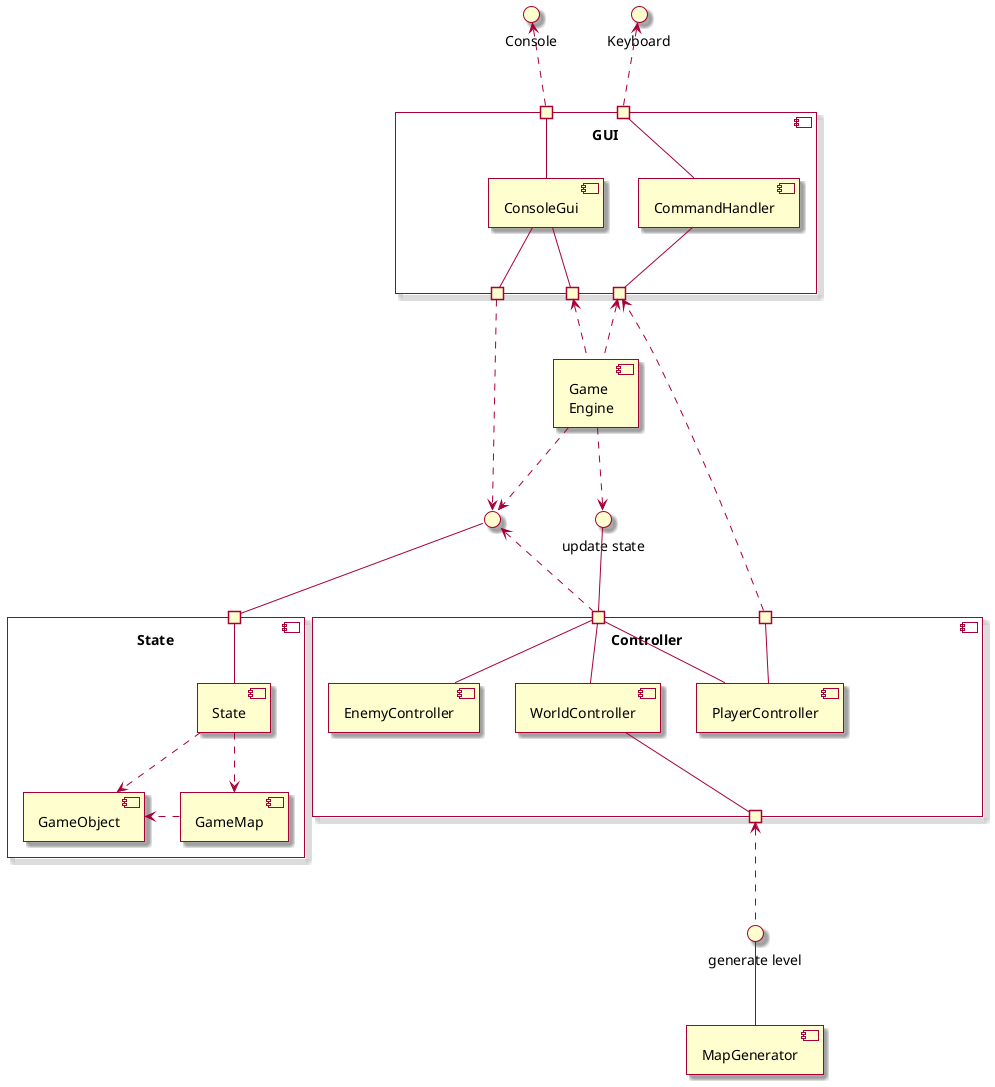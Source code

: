 @startuml
skin rose

'title RogueLike Game - Component Diagram
/'
Define components
'/
[Game\nEngine] as GE

component GUI {
port " " as p_gui
port " " as p_commands
[ConsoleGui]
[CommandHandler]

portout " " as p_gui_out
portout " " as p_commands_out
portout " " as p_gui_state

[ConsoleGui] - p_gui
[ConsoleGui] - p_gui_state
[ConsoleGui] - p_gui_out
[CommandHandler] - p_commands
[CommandHandler] - p_commands_out


}


component "Controller" as Controller {
port " " as p_controller
port " " as p_controller_player
portout " " as p_controller_level_gen
[PlayerController]
[PlayerController] - p_controller_player
[EnemyController]
[WorldController]
}

component "State" as SF {
port "  " as p_state
[State]
[GameMap]
[GameObject]
}
[MapGenerator] as MG

/'
===================================
'/
GE ..> " "
p_gui_state ..> " "
" " <.. p_controller
p_gui_out <.. GE
p_commands_out <.. GE
"update state" -- p_controller
GE ..> "update state"
"generate level" -- MG
p_controller_level_gen -- WorldController
p_controller_level_gen <.. "generate level"
State - p_state
" " -- p_state

[State] ..> [GameMap]
[State] ..> [GameObject]
[GameMap] .> [GameObject]

[PlayerController] - p_controller
[EnemyController] - p_controller
[WorldController] - p_controller
p_controller_player ..> p_commands_out



Console <.. p_gui
Keyboard <.. p_commands
@enduml
